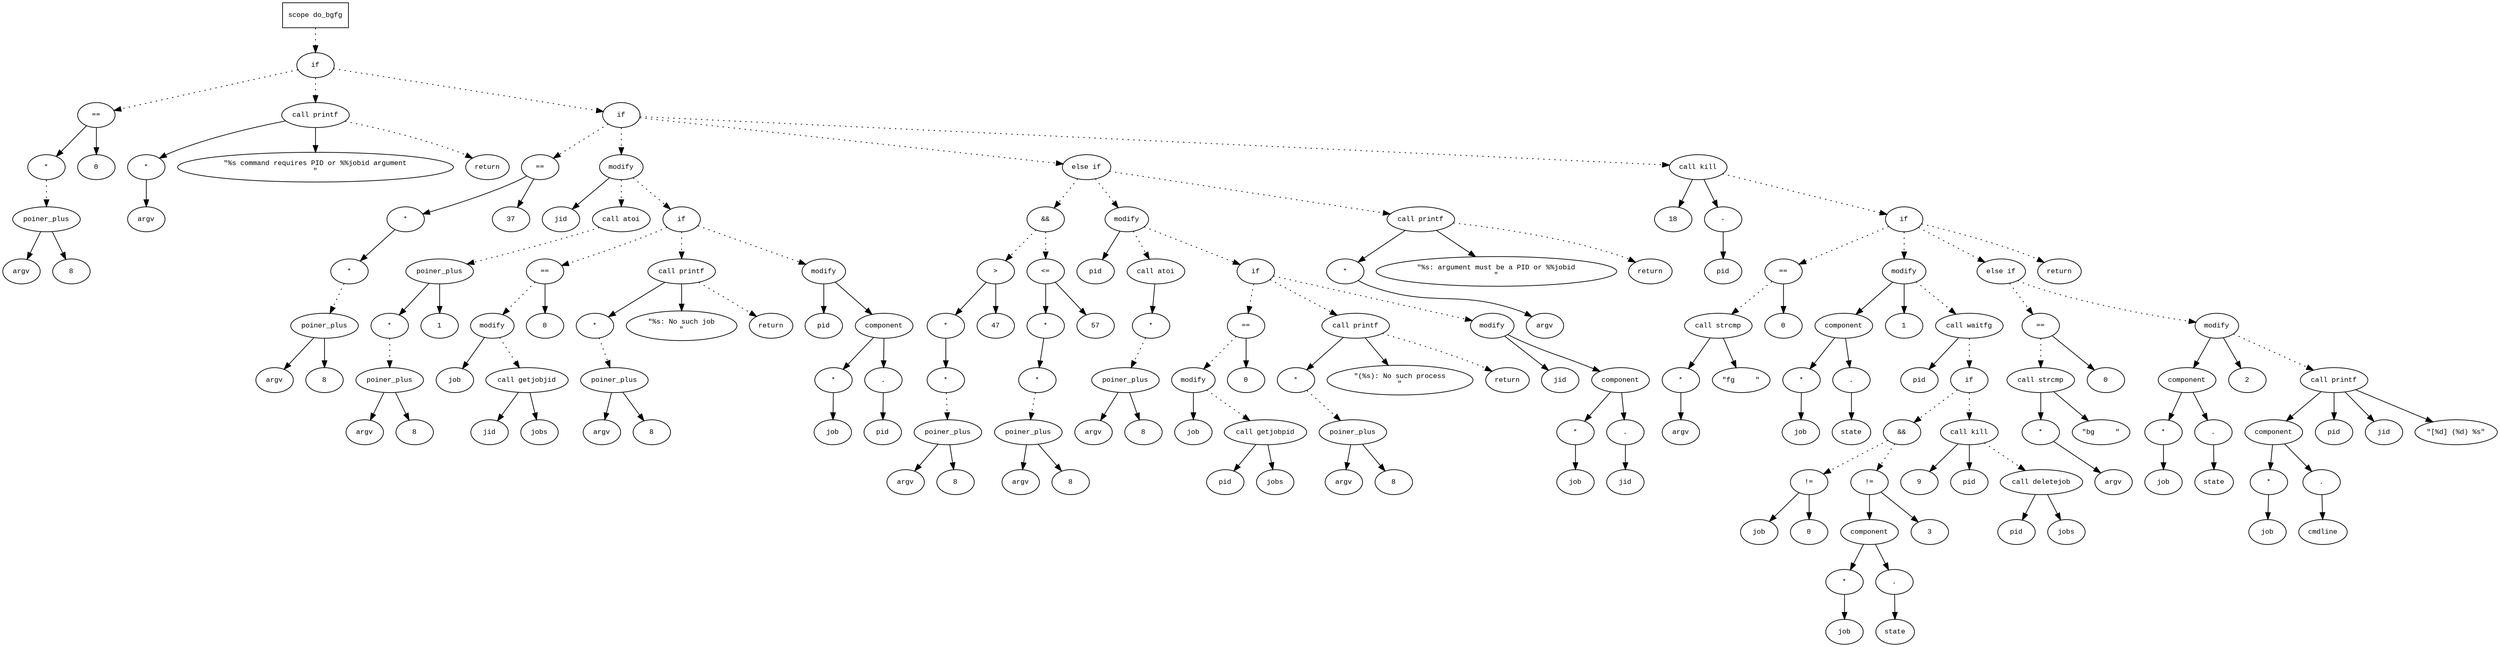 digraph AST {
  graph [fontname="Times New Roman",fontsize=10];
  node  [fontname="Courier New",fontsize=10];
  edge  [fontname="Times New Roman",fontsize=10];

  node1 [label="scope do_bgfg",shape=box];
  node2 [label="if",shape=ellipse];
  node1 -> node2 [style=dotted];
  node3 [label="==",shape=ellipse];
  node4 [label="*",shape=ellipse];
  node5 [label="poiner_plus",shape=ellipse];
  node6 [label="argv",shape=ellipse];
  node5 -> node6;
  node7 [label="8",shape=ellipse];
  node5 -> node7;
  node4 -> node5 [style=dotted];
  node3 -> node4;
  node8 [label="0",shape=ellipse];
  node3 -> node8;
  node2 -> node3 [style=dotted];
  node9 [label="call printf",shape=ellipse];
  node10 [label="*",shape=ellipse];
  node11 [label="argv",shape=ellipse];
  node10 -> node11;
  node9 -> node10;
  node12 [label="\"%s command requires PID or %%jobid argument
\"",shape=ellipse];
  node9 -> node12;
  node2 -> node9 [style=dotted];
  node13 [label="return",shape=ellipse];
  node9 -> node13 [style=dotted];
  node14 [label="if",shape=ellipse];
  node2 -> node14 [style=dotted];
  node15 [label="==",shape=ellipse];
  node16 [label="*",shape=ellipse];
  node17 [label="*",shape=ellipse];
  node18 [label="poiner_plus",shape=ellipse];
  node19 [label="argv",shape=ellipse];
  node18 -> node19;
  node20 [label="8",shape=ellipse];
  node18 -> node20;
  node17 -> node18 [style=dotted];
  node16 -> node17;
  node15 -> node16;
  node21 [label="37",shape=ellipse];
  node15 -> node21;
  node14 -> node15 [style=dotted];
  node22 [label="modify",shape=ellipse];
  node23 [label="jid",shape=ellipse];
  node22 -> node23;
  node24 [label="call atoi",shape=ellipse];
  node25 [label="poiner_plus",shape=ellipse];
  node26 [label="*",shape=ellipse];
  node27 [label="poiner_plus",shape=ellipse];
  node28 [label="argv",shape=ellipse];
  node27 -> node28;
  node29 [label="8",shape=ellipse];
  node27 -> node29;
  node26 -> node27 [style=dotted];
  node25 -> node26;
  node30 [label="1",shape=ellipse];
  node25 -> node30;
  node24 -> node25 [style=dotted];
  node22 -> node24 [style=dotted];
  node14 -> node22 [style=dotted];
  node31 [label="if",shape=ellipse];
  node22 -> node31 [style=dotted];
  node32 [label="==",shape=ellipse];
  node33 [label="modify",shape=ellipse];
  node34 [label="job",shape=ellipse];
  node33 -> node34;
  node35 [label="call getjobjid",shape=ellipse];
  node36 [label="jid",shape=ellipse];
  node35 -> node36;
  node37 [label="jobs",shape=ellipse];
  node35 -> node37;
  node33 -> node35 [style=dotted];
  node32 -> node33 [style=dotted];
  node38 [label="0",shape=ellipse];
  node32 -> node38;
  node31 -> node32 [style=dotted];
  node39 [label="call printf",shape=ellipse];
  node40 [label="*",shape=ellipse];
  node41 [label="poiner_plus",shape=ellipse];
  node42 [label="argv",shape=ellipse];
  node41 -> node42;
  node43 [label="8",shape=ellipse];
  node41 -> node43;
  node40 -> node41 [style=dotted];
  node39 -> node40;
  node44 [label="\"%s: No such job
\"",shape=ellipse];
  node39 -> node44;
  node31 -> node39 [style=dotted];
  node45 [label="return",shape=ellipse];
  node39 -> node45 [style=dotted];
  node46 [label="modify",shape=ellipse];
  node47 [label="pid",shape=ellipse];
  node46 -> node47;
  node48 [label="component",shape=ellipse];
  node46 -> node48;
  node49 [label="*",shape=ellipse];
  node50 [label="job",shape=ellipse];
  node49 -> node50;
  node48 -> node49;
  node51 [label=".",shape=ellipse];
  node48 -> node51;
  node52 [label="pid",shape=ellipse];
  node51 -> node52;
  node31 -> node46 [style=dotted];
  node53 [label="else if",shape=ellipse];
  node14 -> node53 [style=dotted];
  node54 [label="&&",shape=ellipse];
  node55 [label=">",shape=ellipse];
  node56 [label="*",shape=ellipse];
  node57 [label="*",shape=ellipse];
  node58 [label="poiner_plus",shape=ellipse];
  node59 [label="argv",shape=ellipse];
  node58 -> node59;
  node60 [label="8",shape=ellipse];
  node58 -> node60;
  node57 -> node58 [style=dotted];
  node56 -> node57;
  node55 -> node56;
  node61 [label="47",shape=ellipse];
  node55 -> node61;
  node54 -> node55 [style=dotted];
  node62 [label="<=",shape=ellipse];
  node63 [label="*",shape=ellipse];
  node64 [label="*",shape=ellipse];
  node65 [label="poiner_plus",shape=ellipse];
  node66 [label="argv",shape=ellipse];
  node65 -> node66;
  node67 [label="8",shape=ellipse];
  node65 -> node67;
  node64 -> node65 [style=dotted];
  node63 -> node64;
  node62 -> node63;
  node68 [label="57",shape=ellipse];
  node62 -> node68;
  node54 -> node62 [style=dotted];
  node53 -> node54 [style=dotted];
  node69 [label="modify",shape=ellipse];
  node70 [label="pid",shape=ellipse];
  node69 -> node70;
  node71 [label="call atoi",shape=ellipse];
  node72 [label="*",shape=ellipse];
  node73 [label="poiner_plus",shape=ellipse];
  node74 [label="argv",shape=ellipse];
  node73 -> node74;
  node75 [label="8",shape=ellipse];
  node73 -> node75;
  node72 -> node73 [style=dotted];
  node71 -> node72;
  node69 -> node71 [style=dotted];
  node53 -> node69 [style=dotted];
  node76 [label="if",shape=ellipse];
  node69 -> node76 [style=dotted];
  node77 [label="==",shape=ellipse];
  node78 [label="modify",shape=ellipse];
  node79 [label="job",shape=ellipse];
  node78 -> node79;
  node80 [label="call getjobpid",shape=ellipse];
  node81 [label="pid",shape=ellipse];
  node80 -> node81;
  node82 [label="jobs",shape=ellipse];
  node80 -> node82;
  node78 -> node80 [style=dotted];
  node77 -> node78 [style=dotted];
  node83 [label="0",shape=ellipse];
  node77 -> node83;
  node76 -> node77 [style=dotted];
  node84 [label="call printf",shape=ellipse];
  node85 [label="*",shape=ellipse];
  node86 [label="poiner_plus",shape=ellipse];
  node87 [label="argv",shape=ellipse];
  node86 -> node87;
  node88 [label="8",shape=ellipse];
  node86 -> node88;
  node85 -> node86 [style=dotted];
  node84 -> node85;
  node89 [label="\"(%s): No such process
\"",shape=ellipse];
  node84 -> node89;
  node76 -> node84 [style=dotted];
  node90 [label="return",shape=ellipse];
  node84 -> node90 [style=dotted];
  node91 [label="modify",shape=ellipse];
  node92 [label="jid",shape=ellipse];
  node91 -> node92;
  node93 [label="component",shape=ellipse];
  node91 -> node93;
  node94 [label="*",shape=ellipse];
  node95 [label="job",shape=ellipse];
  node94 -> node95;
  node93 -> node94;
  node96 [label=".",shape=ellipse];
  node93 -> node96;
  node97 [label="jid",shape=ellipse];
  node96 -> node97;
  node76 -> node91 [style=dotted];
  node98 [label="call printf",shape=ellipse];
  node99 [label="*",shape=ellipse];
  node100 [label="argv",shape=ellipse];
  node99 -> node100;
  node98 -> node99;
  node101 [label="\"%s: argument must be a PID or %%jobid
\"",shape=ellipse];
  node98 -> node101;
  node53 -> node98 [style=dotted];
  node102 [label="return",shape=ellipse];
  node98 -> node102 [style=dotted];
  node103 [label="call kill",shape=ellipse];
  node104 [label="18",shape=ellipse];
  node103 -> node104;
  node105 [label="-",shape=ellipse];
  node106 [label="pid",shape=ellipse];
  node105 -> node106;
  node103 -> node105;
  node14 -> node103 [style=dotted];
  node107 [label="if",shape=ellipse];
  node103 -> node107 [style=dotted];
  node108 [label="==",shape=ellipse];
  node109 [label="call strcmp",shape=ellipse];
  node110 [label="*",shape=ellipse];
  node111 [label="argv",shape=ellipse];
  node110 -> node111;
  node109 -> node110;
  node112 [label="\"fg     \"",shape=ellipse];
  node109 -> node112;
  node108 -> node109 [style=dotted];
  node113 [label="0",shape=ellipse];
  node108 -> node113;
  node107 -> node108 [style=dotted];
  node114 [label="modify",shape=ellipse];
  node115 [label="component",shape=ellipse];
  node114 -> node115;
  node116 [label="*",shape=ellipse];
  node117 [label="job",shape=ellipse];
  node116 -> node117;
  node115 -> node116;
  node118 [label=".",shape=ellipse];
  node115 -> node118;
  node119 [label="state",shape=ellipse];
  node118 -> node119;
  node120 [label="1",shape=ellipse];
  node114 -> node120;
  node107 -> node114 [style=dotted];
  node121 [label="call waitfg",shape=ellipse];
  node122 [label="pid",shape=ellipse];
  node121 -> node122;
  node114 -> node121 [style=dotted];
  node123 [label="if",shape=ellipse];
  node121 -> node123 [style=dotted];
  node124 [label="&&",shape=ellipse];
  node125 [label="!=",shape=ellipse];
  node126 [label="job",shape=ellipse];
  node125 -> node126;
  node127 [label="0",shape=ellipse];
  node125 -> node127;
  node124 -> node125 [style=dotted];
  node128 [label="!=",shape=ellipse];
  node129 [label="component",shape=ellipse];
  node128 -> node129;
  node130 [label="*",shape=ellipse];
  node131 [label="job",shape=ellipse];
  node130 -> node131;
  node129 -> node130;
  node132 [label=".",shape=ellipse];
  node129 -> node132;
  node133 [label="state",shape=ellipse];
  node132 -> node133;
  node134 [label="3",shape=ellipse];
  node128 -> node134;
  node124 -> node128 [style=dotted];
  node123 -> node124 [style=dotted];
  node135 [label="call kill",shape=ellipse];
  node136 [label="9",shape=ellipse];
  node135 -> node136;
  node137 [label="pid",shape=ellipse];
  node135 -> node137;
  node123 -> node135 [style=dotted];
  node138 [label="call deletejob",shape=ellipse];
  node139 [label="pid",shape=ellipse];
  node138 -> node139;
  node140 [label="jobs",shape=ellipse];
  node138 -> node140;
  node135 -> node138 [style=dotted];
  node141 [label="else if",shape=ellipse];
  node107 -> node141 [style=dotted];
  node142 [label="==",shape=ellipse];
  node143 [label="call strcmp",shape=ellipse];
  node144 [label="*",shape=ellipse];
  node145 [label="argv",shape=ellipse];
  node144 -> node145;
  node143 -> node144;
  node146 [label="\"bg     \"",shape=ellipse];
  node143 -> node146;
  node142 -> node143 [style=dotted];
  node147 [label="0",shape=ellipse];
  node142 -> node147;
  node141 -> node142 [style=dotted];
  node148 [label="modify",shape=ellipse];
  node149 [label="component",shape=ellipse];
  node148 -> node149;
  node150 [label="*",shape=ellipse];
  node151 [label="job",shape=ellipse];
  node150 -> node151;
  node149 -> node150;
  node152 [label=".",shape=ellipse];
  node149 -> node152;
  node153 [label="state",shape=ellipse];
  node152 -> node153;
  node154 [label="2",shape=ellipse];
  node148 -> node154;
  node141 -> node148 [style=dotted];
  node155 [label="call printf",shape=ellipse];
  node156 [label="component",shape=ellipse];
  node155 -> node156;
  node157 [label="*",shape=ellipse];
  node158 [label="job",shape=ellipse];
  node157 -> node158;
  node156 -> node157;
  node159 [label=".",shape=ellipse];
  node156 -> node159;
  node160 [label="cmdline",shape=ellipse];
  node159 -> node160;
  node161 [label="pid",shape=ellipse];
  node155 -> node161;
  node162 [label="jid",shape=ellipse];
  node155 -> node162;
  node163 [label="\"[%d] (%d) %s\"",shape=ellipse];
  node155 -> node163;
  node148 -> node155 [style=dotted];
  node164 [label="return",shape=ellipse];
  node107 -> node164 [style=dotted];
} 